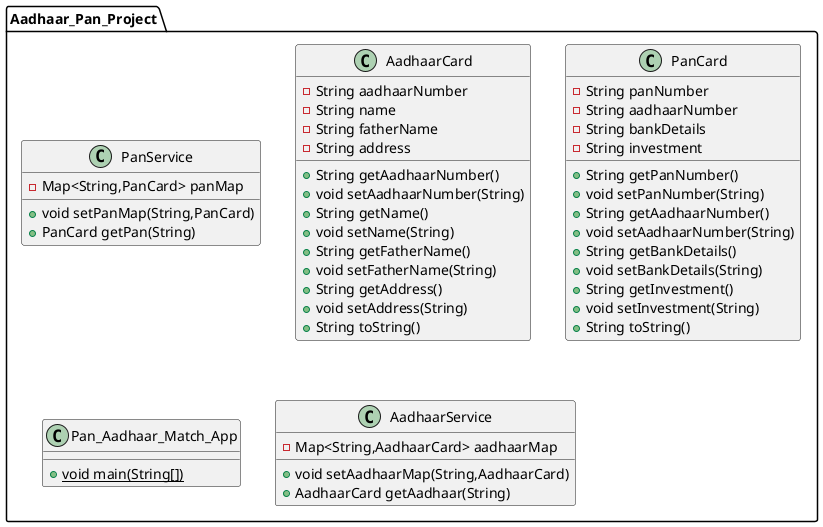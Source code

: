 @startuml
class Aadhaar_Pan_Project.PanService {
- Map<String,PanCard> panMap
+ void setPanMap(String,PanCard)
+ PanCard getPan(String)
}


class Aadhaar_Pan_Project.AadhaarCard {
- String aadhaarNumber
- String name
- String fatherName
- String address
+ String getAadhaarNumber()
+ void setAadhaarNumber(String)
+ String getName()
+ void setName(String)
+ String getFatherName()
+ void setFatherName(String)
+ String getAddress()
+ void setAddress(String)
+ String toString()
}


class Aadhaar_Pan_Project.PanCard {
- String panNumber
- String aadhaarNumber
- String bankDetails
- String investment
+ String getPanNumber()
+ void setPanNumber(String)
+ String getAadhaarNumber()
+ void setAadhaarNumber(String)
+ String getBankDetails()
+ void setBankDetails(String)
+ String getInvestment()
+ void setInvestment(String)
+ String toString()
}


class Aadhaar_Pan_Project.Pan_Aadhaar_Match_App {
+ {static} void main(String[])
}

class Aadhaar_Pan_Project.AadhaarService {
- Map<String,AadhaarCard> aadhaarMap
+ void setAadhaarMap(String,AadhaarCard)
+ AadhaarCard getAadhaar(String)
}


@enduml